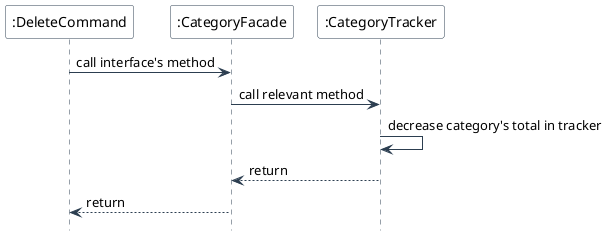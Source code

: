 @startuml
skinparam backgroundColor #FFFFFF
skinparam sequence {
    ArrowColor #2C3E50
    LifeLineBorderColor #2C3E50
    ParticipantBorderColor #2C3E50
    ParticipantBackgroundColor #FFFFFF
}
hide footbox

participant ":DeleteCommand" as DC
participant ":CategoryFacade" as CF
participant ":CategoryTracker" as CT
' participant ":CategoryData" as CD

DC -> CF: call interface's method
CF -> CT: call relevant method
CT -> CT: decrease category's total in tracker
CT --> CF: return
CF --> DC: return

@enduml
